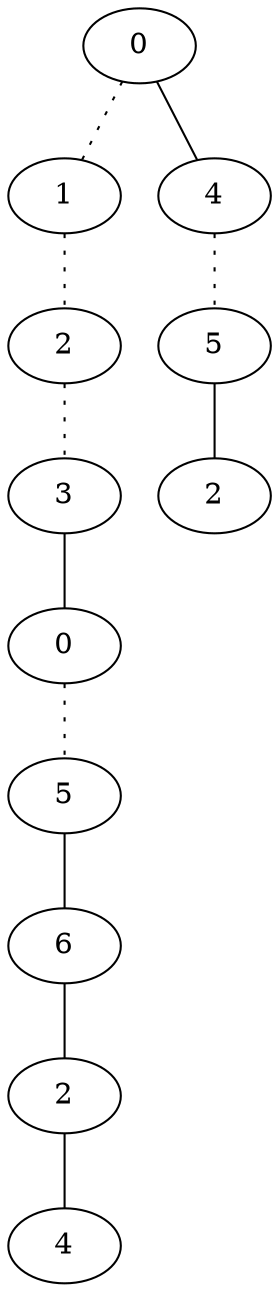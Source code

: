 graph {
a0[label=0];
a1[label=1];
a2[label=2];
a3[label=3];
a4[label=0];
a5[label=5];
a6[label=6];
a7[label=2];
a8[label=4];
a9[label=4];
a10[label=5];
a11[label=2];
a0 -- a1 [style=dotted];
a0 -- a9;
a1 -- a2 [style=dotted];
a2 -- a3 [style=dotted];
a3 -- a4;
a4 -- a5 [style=dotted];
a5 -- a6;
a6 -- a7;
a7 -- a8;
a9 -- a10 [style=dotted];
a10 -- a11;
}
